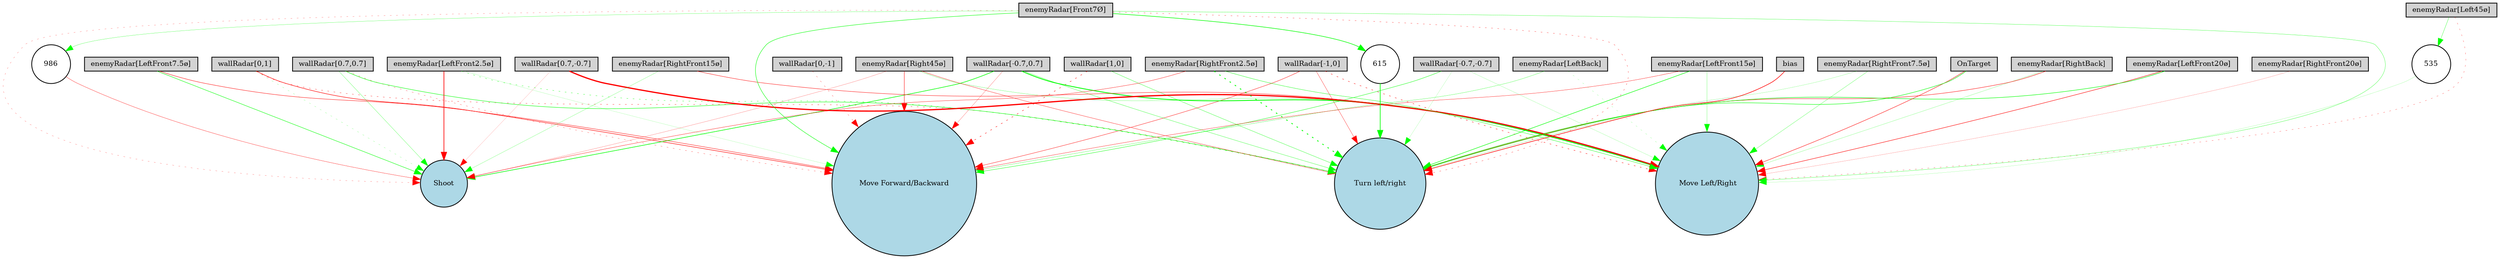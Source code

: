 digraph {
	node [fontsize=9 height=0.2 shape=circle width=0.2]
	"wallRadar[1,0]" [fillcolor=lightgray shape=box style=filled]
	"wallRadar[0,1]" [fillcolor=lightgray shape=box style=filled]
	"wallRadar[-1,0]" [fillcolor=lightgray shape=box style=filled]
	"wallRadar[0,-1]" [fillcolor=lightgray shape=box style=filled]
	"wallRadar[0.7,0.7]" [fillcolor=lightgray shape=box style=filled]
	"wallRadar[-0.7,0.7]" [fillcolor=lightgray shape=box style=filled]
	"wallRadar[-0.7,-0.7]" [fillcolor=lightgray shape=box style=filled]
	"wallRadar[0.7,-0.7]" [fillcolor=lightgray shape=box style=filled]
	"enemyRadar[RightBack]" [fillcolor=lightgray shape=box style=filled]
	"enemyRadar[LeftBack]" [fillcolor=lightgray shape=box style=filled]
	"enemyRadar[Right45ø]" [fillcolor=lightgray shape=box style=filled]
	"enemyRadar[Left45ø]" [fillcolor=lightgray shape=box style=filled]
	"enemyRadar[RightFront20ø]" [fillcolor=lightgray shape=box style=filled]
	"enemyRadar[LeftFront20ø]" [fillcolor=lightgray shape=box style=filled]
	"enemyRadar[RightFront15ø]" [fillcolor=lightgray shape=box style=filled]
	"enemyRadar[LeftFront15ø]" [fillcolor=lightgray shape=box style=filled]
	"enemyRadar[RightFront7.5ø]" [fillcolor=lightgray shape=box style=filled]
	"enemyRadar[LeftFront7.5ø]" [fillcolor=lightgray shape=box style=filled]
	"enemyRadar[RightFront2.5ø]" [fillcolor=lightgray shape=box style=filled]
	"enemyRadar[LeftFront2.5ø]" [fillcolor=lightgray shape=box style=filled]
	"enemyRadar[Front7Ø]" [fillcolor=lightgray shape=box style=filled]
	OnTarget [fillcolor=lightgray shape=box style=filled]
	bias [fillcolor=lightgray shape=box style=filled]
	Shoot [fillcolor=lightblue style=filled]
	"Move Forward/Backward" [fillcolor=lightblue style=filled]
	" Move Left/Right" [fillcolor=lightblue style=filled]
	"Turn left/right" [fillcolor=lightblue style=filled]
	615 [fillcolor=white style=filled]
	535 [fillcolor=white style=filled]
	986 [fillcolor=white style=filled]
	"enemyRadar[Right45ø]" -> "Turn left/right" [color=red penwidth=0.355217299069996 style=solid]
	"enemyRadar[Right45ø]" -> " Move Left/Right" [color=green penwidth=0.22988589186403785 style=solid]
	"wallRadar[-0.7,0.7]" -> " Move Left/Right" [color=green penwidth=1.0265844108649311 style=solid]
	"enemyRadar[Front7Ø]" -> "Turn left/right" [color=red penwidth=0.30838799030676456 style=dotted]
	"wallRadar[0.7,-0.7]" -> " Move Left/Right" [color=red penwidth=1.5790351083774041 style=solid]
	"enemyRadar[RightFront20ø]" -> " Move Left/Right" [color=red penwidth=0.15728092691136614 style=solid]
	"wallRadar[0.7,0.7]" -> Shoot [color=green penwidth=0.24554434834583247 style=solid]
	"enemyRadar[RightBack]" -> " Move Left/Right" [color=green penwidth=0.18044490017589843 style=solid]
	"enemyRadar[Right45ø]" -> "Move Forward/Backward" [color=red penwidth=0.4936119358214517 style=solid]
	"enemyRadar[RightFront15ø]" -> " Move Left/Right" [color=red penwidth=0.4502932375097187 style=solid]
	"enemyRadar[Right45ø]" -> Shoot [color=red penwidth=0.19022521794757866 style=solid]
	"enemyRadar[RightFront7.5ø]" -> "Turn left/right" [color=green penwidth=0.1611837455981086 style=solid]
	"wallRadar[-1,0]" -> "Turn left/right" [color=red penwidth=0.32984679320237686 style=solid]
	"enemyRadar[LeftFront7.5ø]" -> "Move Forward/Backward" [color=red penwidth=0.4634182323497481 style=solid]
	"enemyRadar[LeftFront2.5ø]" -> "Move Forward/Backward" [color=green penwidth=0.11488411722533064 style=solid]
	"enemyRadar[Front7Ø]" -> " Move Left/Right" [color=green penwidth=0.30023683159556624 style=solid]
	"enemyRadar[RightBack]" -> "Turn left/right" [color=red penwidth=0.47974076283580347 style=solid]
	"enemyRadar[RightFront7.5ø]" -> " Move Left/Right" [color=green penwidth=0.24927489205181144 style=solid]
	"wallRadar[0,1]" -> "Turn left/right" [color=red penwidth=0.34909339187780275 style=dotted]
	"wallRadar[-1,0]" -> " Move Left/Right" [color=red penwidth=0.473161085711835 style=dotted]
	"enemyRadar[LeftFront15ø]" -> "Turn left/right" [color=green penwidth=0.598327568310879 style=solid]
	"enemyRadar[LeftFront2.5ø]" -> "Turn left/right" [color=green penwidth=0.3590092147808629 style=dotted]
	"enemyRadar[RightFront2.5ø]" -> Shoot [color=red penwidth=0.37539494900849424 style=solid]
	"wallRadar[-0.7,-0.7]" -> "Turn left/right" [color=green penwidth=0.1178505768808143 style=solid]
	"enemyRadar[LeftFront15ø]" -> " Move Left/Right" [color=green penwidth=0.23729019116992764 style=solid]
	"wallRadar[-0.7,0.7]" -> Shoot [color=green penwidth=0.7056976810651299 style=solid]
	"wallRadar[-0.7,0.7]" -> "Turn left/right" [color=green penwidth=0.31063935265064835 style=solid]
	"wallRadar[0,1]" -> Shoot [color=green penwidth=0.18040682396598695 style=dotted]
	"enemyRadar[RightFront15ø]" -> Shoot [color=green penwidth=0.19307161970200792 style=solid]
	"wallRadar[1,0]" -> "Turn left/right" [color=green penwidth=0.32973480023443313 style=solid]
	"enemyRadar[LeftFront2.5ø]" -> Shoot [color=red penwidth=0.8516497048126584 style=solid]
	OnTarget -> " Move Left/Right" [color=red penwidth=0.48677643765398804 style=solid]
	"wallRadar[0.7,0.7]" -> "Move Forward/Backward" [color=red penwidth=0.271109117734208 style=dotted]
	"enemyRadar[LeftFront15ø]" -> "Move Forward/Backward" [color=red penwidth=0.35425565860044006 style=solid]
	"wallRadar[-0.7,-0.7]" -> " Move Left/Right" [color=green penwidth=0.13978746311019088 style=solid]
	"wallRadar[-0.7,-0.7]" -> "Move Forward/Backward" [color=green penwidth=0.43345925744132696 style=solid]
	"enemyRadar[LeftBack]" -> " Move Left/Right" [color=green penwidth=0.15802365673414454 style=dotted]
	"enemyRadar[Left45ø]" -> " Move Left/Right" [color=red penwidth=0.2649819112704561 style=dotted]
	"wallRadar[0.7,0.7]" -> "Turn left/right" [color=green penwidth=0.5203673964183784 style=solid]
	"wallRadar[0,1]" -> "Move Forward/Backward" [color=red penwidth=0.5943087058387847 style=solid]
	"enemyRadar[LeftFront20ø]" -> "Turn left/right" [color=green penwidth=0.5749895610192461 style=solid]
	"enemyRadar[Front7Ø]" -> "Move Forward/Backward" [color=green penwidth=0.522154797717257 style=solid]
	"enemyRadar[RightFront2.5ø]" -> " Move Left/Right" [color=green penwidth=0.39047288311123185 style=solid]
	"wallRadar[0.7,-0.7]" -> Shoot [color=red penwidth=0.10910738924689822 style=solid]
	"wallRadar[-1,0]" -> "Move Forward/Backward" [color=red penwidth=0.4151959627858546 style=solid]
	"enemyRadar[LeftFront20ø]" -> " Move Left/Right" [color=red penwidth=0.5396248184590708 style=solid]
	"wallRadar[-0.7,0.7]" -> "Move Forward/Backward" [color=red penwidth=0.20791020713685715 style=solid]
	OnTarget -> "Turn left/right" [color=green penwidth=0.5373788385746776 style=solid]
	"enemyRadar[LeftBack]" -> "Move Forward/Backward" [color=green penwidth=0.25927956972368493 style=solid]
	"wallRadar[0,-1]" -> "Move Forward/Backward" [color=red penwidth=0.2596527217550933 style=dotted]
	"enemyRadar[LeftFront7.5ø]" -> Shoot [color=green penwidth=0.4989273210450573 style=solid]
	"wallRadar[1,0]" -> "Move Forward/Backward" [color=red penwidth=0.5241331372827222 style=dotted]
	"enemyRadar[RightFront2.5ø]" -> "Turn left/right" [color=green penwidth=1.044112266904858 style=dotted]
	"enemyRadar[Left45ø]" -> 535 [color=green penwidth=0.3147759587869312 style=solid]
	535 -> " Move Left/Right" [color=green penwidth=0.1262203969708255 style=solid]
	"enemyRadar[Front7Ø]" -> 615 [color=green penwidth=0.683217943920275 style=solid]
	615 -> "Turn left/right" [color=green penwidth=0.8159985531069528 style=solid]
	bias -> "Turn left/right" [color=red penwidth=0.6943452367995148 style=solid]
	"enemyRadar[Front7Ø]" -> Shoot [color=red penwidth=0.21255913443873953 style=dotted]
	"enemyRadar[Front7Ø]" -> 986 [color=green penwidth=0.24078951984515823 style=solid]
	986 -> Shoot [color=red penwidth=0.3241562722624397 style=solid]
}
